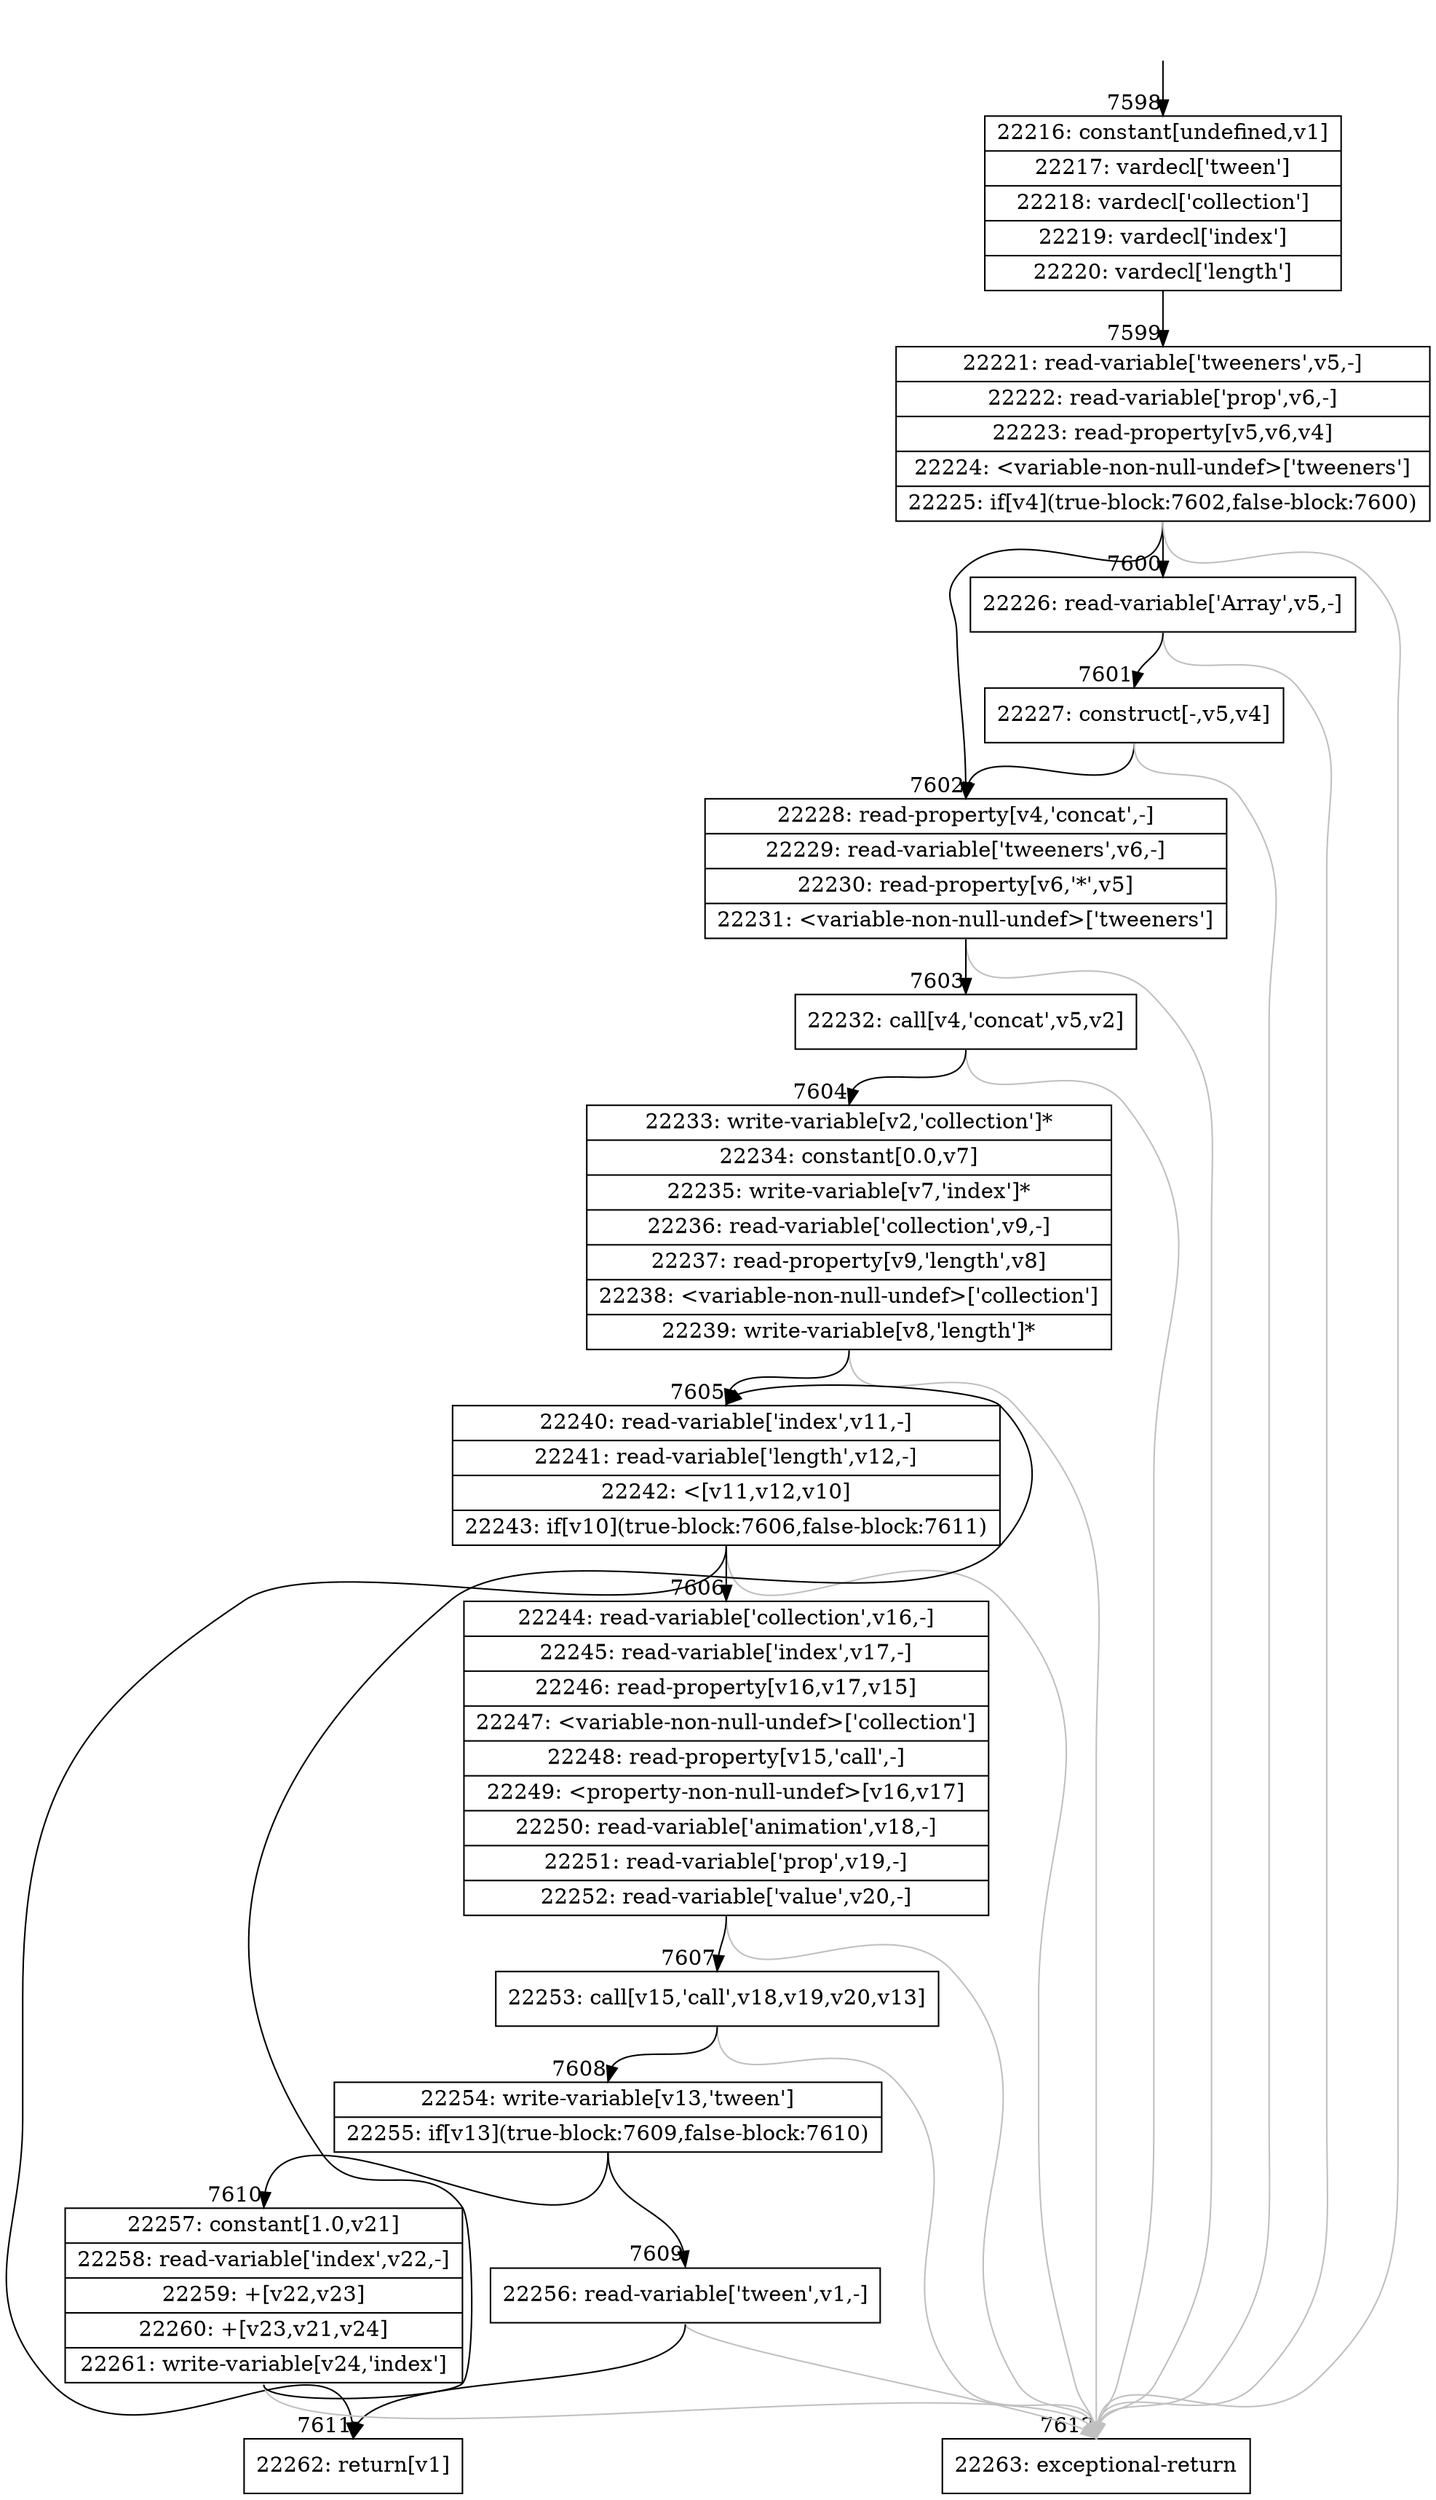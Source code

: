 digraph {
rankdir="TD"
BB_entry489[shape=none,label=""];
BB_entry489 -> BB7598 [tailport=s, headport=n, headlabel="    7598"]
BB7598 [shape=record label="{22216: constant[undefined,v1]|22217: vardecl['tween']|22218: vardecl['collection']|22219: vardecl['index']|22220: vardecl['length']}" ] 
BB7598 -> BB7599 [tailport=s, headport=n, headlabel="      7599"]
BB7599 [shape=record label="{22221: read-variable['tweeners',v5,-]|22222: read-variable['prop',v6,-]|22223: read-property[v5,v6,v4]|22224: \<variable-non-null-undef\>['tweeners']|22225: if[v4](true-block:7602,false-block:7600)}" ] 
BB7599 -> BB7602 [tailport=s, headport=n, headlabel="      7602"]
BB7599 -> BB7600 [tailport=s, headport=n, headlabel="      7600"]
BB7599 -> BB7612 [tailport=s, headport=n, color=gray, headlabel="      7612"]
BB7600 [shape=record label="{22226: read-variable['Array',v5,-]}" ] 
BB7600 -> BB7601 [tailport=s, headport=n, headlabel="      7601"]
BB7600 -> BB7612 [tailport=s, headport=n, color=gray]
BB7601 [shape=record label="{22227: construct[-,v5,v4]}" ] 
BB7601 -> BB7602 [tailport=s, headport=n]
BB7601 -> BB7612 [tailport=s, headport=n, color=gray]
BB7602 [shape=record label="{22228: read-property[v4,'concat',-]|22229: read-variable['tweeners',v6,-]|22230: read-property[v6,'*',v5]|22231: \<variable-non-null-undef\>['tweeners']}" ] 
BB7602 -> BB7603 [tailport=s, headport=n, headlabel="      7603"]
BB7602 -> BB7612 [tailport=s, headport=n, color=gray]
BB7603 [shape=record label="{22232: call[v4,'concat',v5,v2]}" ] 
BB7603 -> BB7604 [tailport=s, headport=n, headlabel="      7604"]
BB7603 -> BB7612 [tailport=s, headport=n, color=gray]
BB7604 [shape=record label="{22233: write-variable[v2,'collection']*|22234: constant[0.0,v7]|22235: write-variable[v7,'index']*|22236: read-variable['collection',v9,-]|22237: read-property[v9,'length',v8]|22238: \<variable-non-null-undef\>['collection']|22239: write-variable[v8,'length']*}" ] 
BB7604 -> BB7605 [tailport=s, headport=n, headlabel="      7605"]
BB7604 -> BB7612 [tailport=s, headport=n, color=gray]
BB7605 [shape=record label="{22240: read-variable['index',v11,-]|22241: read-variable['length',v12,-]|22242: \<[v11,v12,v10]|22243: if[v10](true-block:7606,false-block:7611)}" ] 
BB7605 -> BB7606 [tailport=s, headport=n, headlabel="      7606"]
BB7605 -> BB7611 [tailport=s, headport=n, headlabel="      7611"]
BB7605 -> BB7612 [tailport=s, headport=n, color=gray]
BB7606 [shape=record label="{22244: read-variable['collection',v16,-]|22245: read-variable['index',v17,-]|22246: read-property[v16,v17,v15]|22247: \<variable-non-null-undef\>['collection']|22248: read-property[v15,'call',-]|22249: \<property-non-null-undef\>[v16,v17]|22250: read-variable['animation',v18,-]|22251: read-variable['prop',v19,-]|22252: read-variable['value',v20,-]}" ] 
BB7606 -> BB7607 [tailport=s, headport=n, headlabel="      7607"]
BB7606 -> BB7612 [tailport=s, headport=n, color=gray]
BB7607 [shape=record label="{22253: call[v15,'call',v18,v19,v20,v13]}" ] 
BB7607 -> BB7608 [tailport=s, headport=n, headlabel="      7608"]
BB7607 -> BB7612 [tailport=s, headport=n, color=gray]
BB7608 [shape=record label="{22254: write-variable[v13,'tween']|22255: if[v13](true-block:7609,false-block:7610)}" ] 
BB7608 -> BB7609 [tailport=s, headport=n, headlabel="      7609"]
BB7608 -> BB7610 [tailport=s, headport=n, headlabel="      7610"]
BB7609 [shape=record label="{22256: read-variable['tween',v1,-]}" ] 
BB7609 -> BB7611 [tailport=s, headport=n]
BB7609 -> BB7612 [tailport=s, headport=n, color=gray]
BB7610 [shape=record label="{22257: constant[1.0,v21]|22258: read-variable['index',v22,-]|22259: +[v22,v23]|22260: +[v23,v21,v24]|22261: write-variable[v24,'index']}" ] 
BB7610 -> BB7605 [tailport=s, headport=n]
BB7610 -> BB7612 [tailport=s, headport=n, color=gray]
BB7611 [shape=record label="{22262: return[v1]}" ] 
BB7612 [shape=record label="{22263: exceptional-return}" ] 
}
